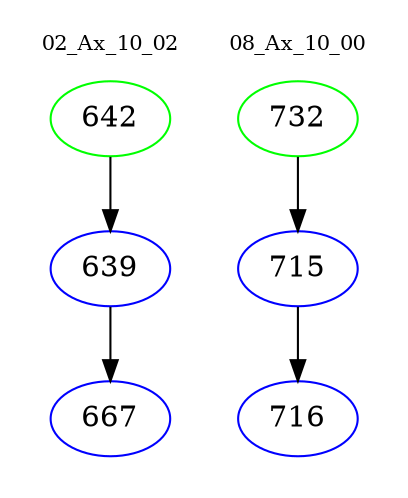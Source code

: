 digraph{
subgraph cluster_0 {
color = white
label = "02_Ax_10_02";
fontsize=10;
T0_642 [label="642", color="green"]
T0_642 -> T0_639 [color="black"]
T0_639 [label="639", color="blue"]
T0_639 -> T0_667 [color="black"]
T0_667 [label="667", color="blue"]
}
subgraph cluster_1 {
color = white
label = "08_Ax_10_00";
fontsize=10;
T1_732 [label="732", color="green"]
T1_732 -> T1_715 [color="black"]
T1_715 [label="715", color="blue"]
T1_715 -> T1_716 [color="black"]
T1_716 [label="716", color="blue"]
}
}
